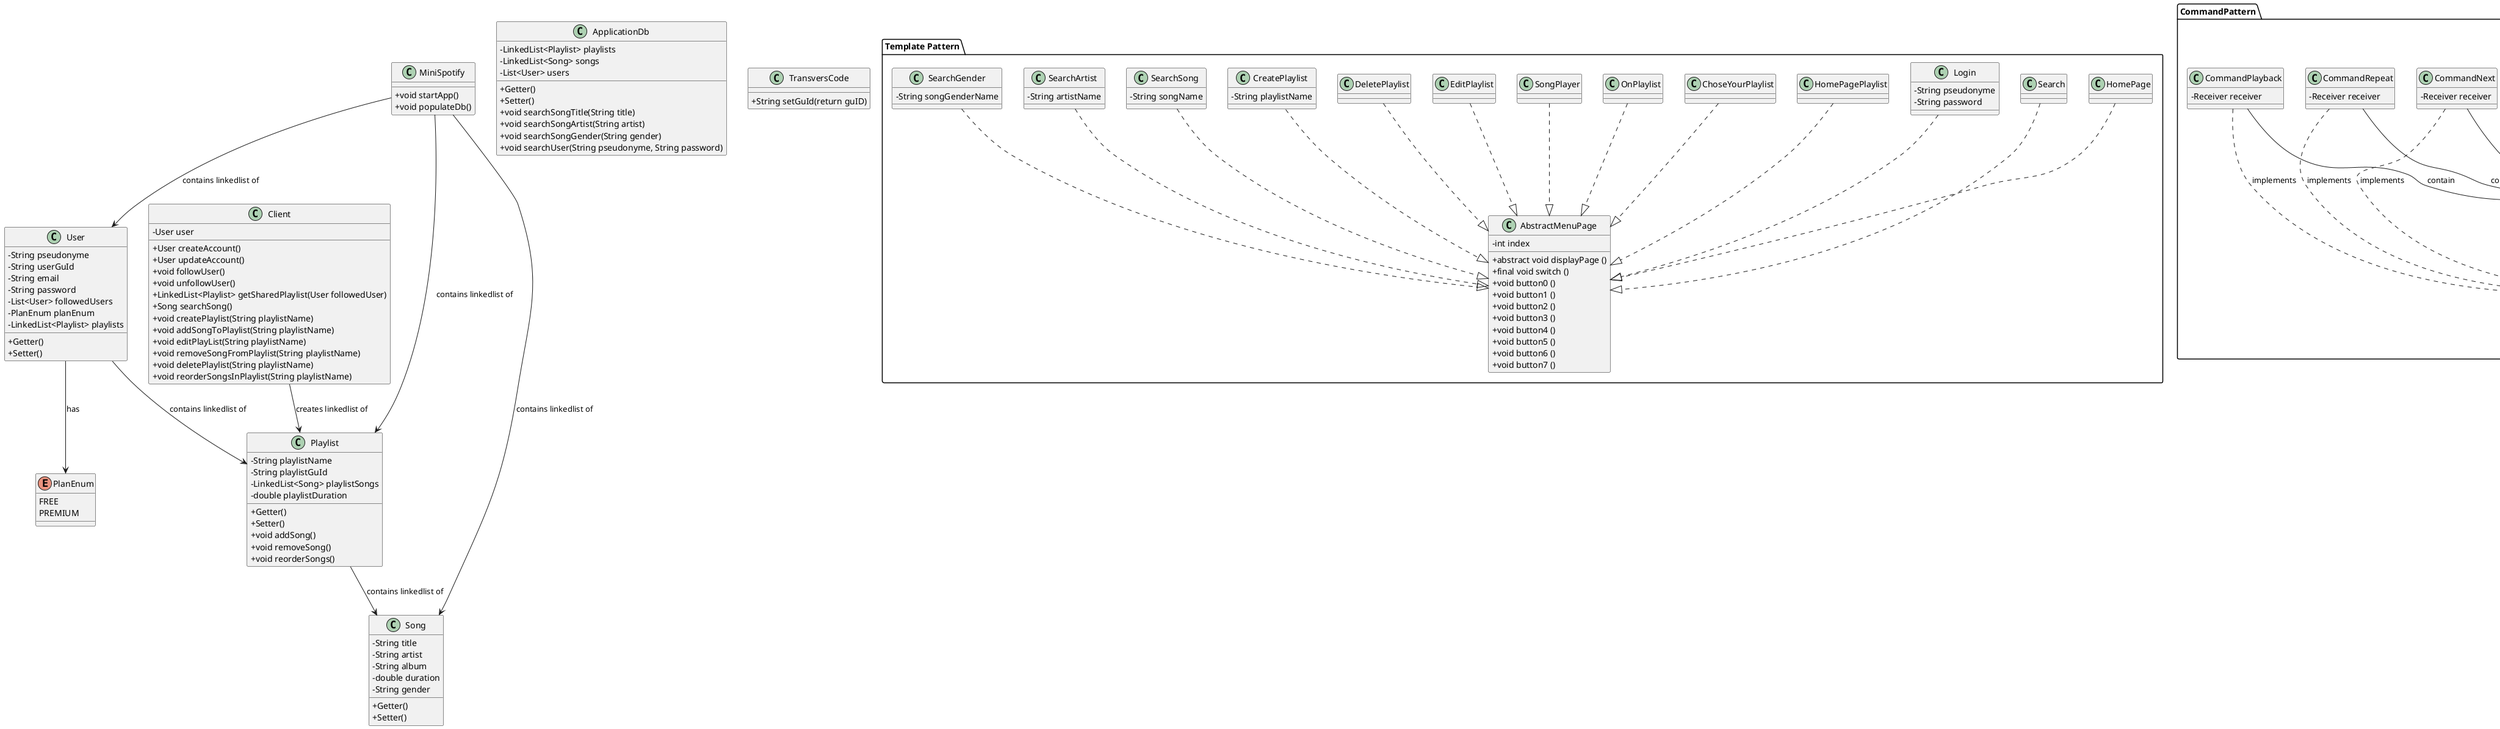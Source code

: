 @startuml
skinparam classAttributeIconSize 0

class MiniSpotify {
      + void startApp()
      + void populateDb()
    }

package "Template Pattern"{
    class AbstractMenuPage {
        - int index
        + abstract void displayPage ()
        + final void switch ()
        + void button0 ()
        + void button1 ()
        + void button2 ()
        + void button3 ()
        + void button4 ()
        + void button5 ()
        + void button6 ()
        + void button7 ()
    }

    class HomePage {}
    class Search{}
    class Login{
     - String pseudonyme
     - String password
    }
    class HomePagePlaylist{}
    class ChoseYourPlaylist{}
    class OnPlaylist{}
    class SongPlayer{}
    class EditPlaylist {}
    class DeletePlaylist {}
    class CreatePlaylist {
     - String playlistName
    }
    class SearchSong{
     - String songName
    }
    class SearchArtist{
     - String artistName
    }
    class SearchGender{
     - String songGenderName
    }
}

    HomePage ..|> AbstractMenuPage
    Search ..|> AbstractMenuPage
    Login ..|> AbstractMenuPage
    HomePagePlaylist ..|> AbstractMenuPage
    ChoseYourPlaylist ..|> AbstractMenuPage
    OnPlaylist ..|> AbstractMenuPage
    SongPlayer ..|> AbstractMenuPage
    EditPlaylist ..|> AbstractMenuPage
    DeletePlaylist ..|> AbstractMenuPage
    CreatePlaylist ..|> AbstractMenuPage
    SearchSong ..|> AbstractMenuPage
    SearchArtist ..|> AbstractMenuPage
    SearchGender ..|> AbstractMenuPage


class ApplicationDb {
  - LinkedList<Playlist> playlists
  - LinkedList<Song> songs
  - List<User> users
  + Getter()
  + Setter()
  + void searchSongTitle(String title)
  + void searchSongArtist(String artist)
  + void searchSongGender(String gender)
  + void searchUser(String pseudonyme, String password)
}

class Client {
  - User user
  + User createAccount()
  + User updateAccount()
  + void followUser()
  + void unfollowUser()
  + LinkedList<Playlist> getSharedPlaylist(User followedUser)
  + Song searchSong()
  + void createPlaylist(String playlistName)
  + void addSongToPlaylist(String playlistName)
  + void editPlayList(String playlistName)
  + void removeSongFromPlaylist(String playlistName)
  + void deletePlaylist(String playlistName)
  + void reorderSongsInPlaylist(String playlistName)
}

class TransversCode {
  + String setGuId(return guID)
}

enum PlanEnum {
  FREE
  PREMIUM
}

class User {
  - String pseudonyme
  - String userGuId
  - String email
  - String password
  - List<User> followedUsers
  - PlanEnum planEnum
  - LinkedList<Playlist> playlists
  + Getter()
  + Setter()
}

class Playlist {
  - String playlistName
  - String playlistGuId
  - LinkedList<Song> playlistSongs
  - double playlistDuration
  + Getter()
  + Setter()
  + void addSong()
  + void removeSong()
  + void reorderSongs()
}

class Song {
  - String title
  - String artist
  - String album
  - double duration
  - String gender
  + Getter()
  + Setter()
}

MiniSpotify --> Playlist : contains linkedlist of
MiniSpotify --> Song : contains linkedlist of
MiniSpotify --> User : contains linkedlist of
Client --> Playlist : creates linkedlist of
User --> Playlist : contains linkedlist of
User --> PlanEnum : has
Playlist --> Song : contains linkedlist of

package "CommandPattern" {
  interface IReceiver {
    + void Play()
    + void Pause()
    + void Next()
    + void Previous()
    + void Shuffle()
    + void Repeat()
    + void Playback()
  }

  class ReceiverMusic
  class ReceiverPlaylist

  interface ICommand {
    + void execute(String button)
    + void undo(String undo)
  }

  class Invoker {
    - String button
    - List<Map<String,Command>> buttonAndCommand
    - String undo
    - Stack historic
    + Getter()
    + Setter()
    + void pushButton(String button)
    + void pushUndo(String undo)
  }

  class CommandPlay {
    - Receiver receiver
  }
  class CommandPause {
    - Receiver receiver
  }
  class CommandNext {
    - Receiver receiver
  }
  class CommandPrevious {
    - Receiver receiver
  }
  class CommandShuffle {
    - Receiver receiver
  }
  class CommandRepeat {
    - Receiver receiver
  }
  class CommandPlayback {
    - Receiver receiver
  }

  CommandPlay ..|> ICommand : implements
  CommandPlay --> IReceiver : contain
  CommandPause ..|> ICommand : implements
  CommandPause --> IReceiver : contain
  CommandNext ..|> ICommand : implements
  CommandNext --> IReceiver : contain
  CommandPrevious ..|> ICommand : implements
  CommandPrevious --> IReceiver : contain
  CommandShuffle ..|> ICommand : implements
  CommandShuffle --> IReceiver : contain
  CommandRepeat ..|> ICommand : implements
  CommandRepeat --> IReceiver : contain
  CommandPlayback ..|> ICommand : implements
  CommandPlayback --> IReceiver : contain

  ReceiverMusic ..|> IReceiver : implements
  ReceiverPlaylist ..|> IReceiver : implements
}

package "State Pattern" {
  interface IState {
    + void playback()
  }

  class Sequential {
    - Context context
  }

  class Shuffle {
    - Context context
  }

  class Repeat {
    - Context context
  }

  class Context {
    - IState currentState
    - IState sequential
    - IState shuffle
    - IState repeat
    + void stateInitiation(Context context)
    + void setCurrentState(IState currentState)
    + void playback()
    + Getter()
  }

  Sequential ..|> IState : implements
  Sequential --> Context : contain
  Shuffle ..|> IState : implements
  Shuffle --> Context : contain
  Repeat ..|> IState : implements
  Repeat --> Context : contain
  Context --> IState : contain
}
@enduml
